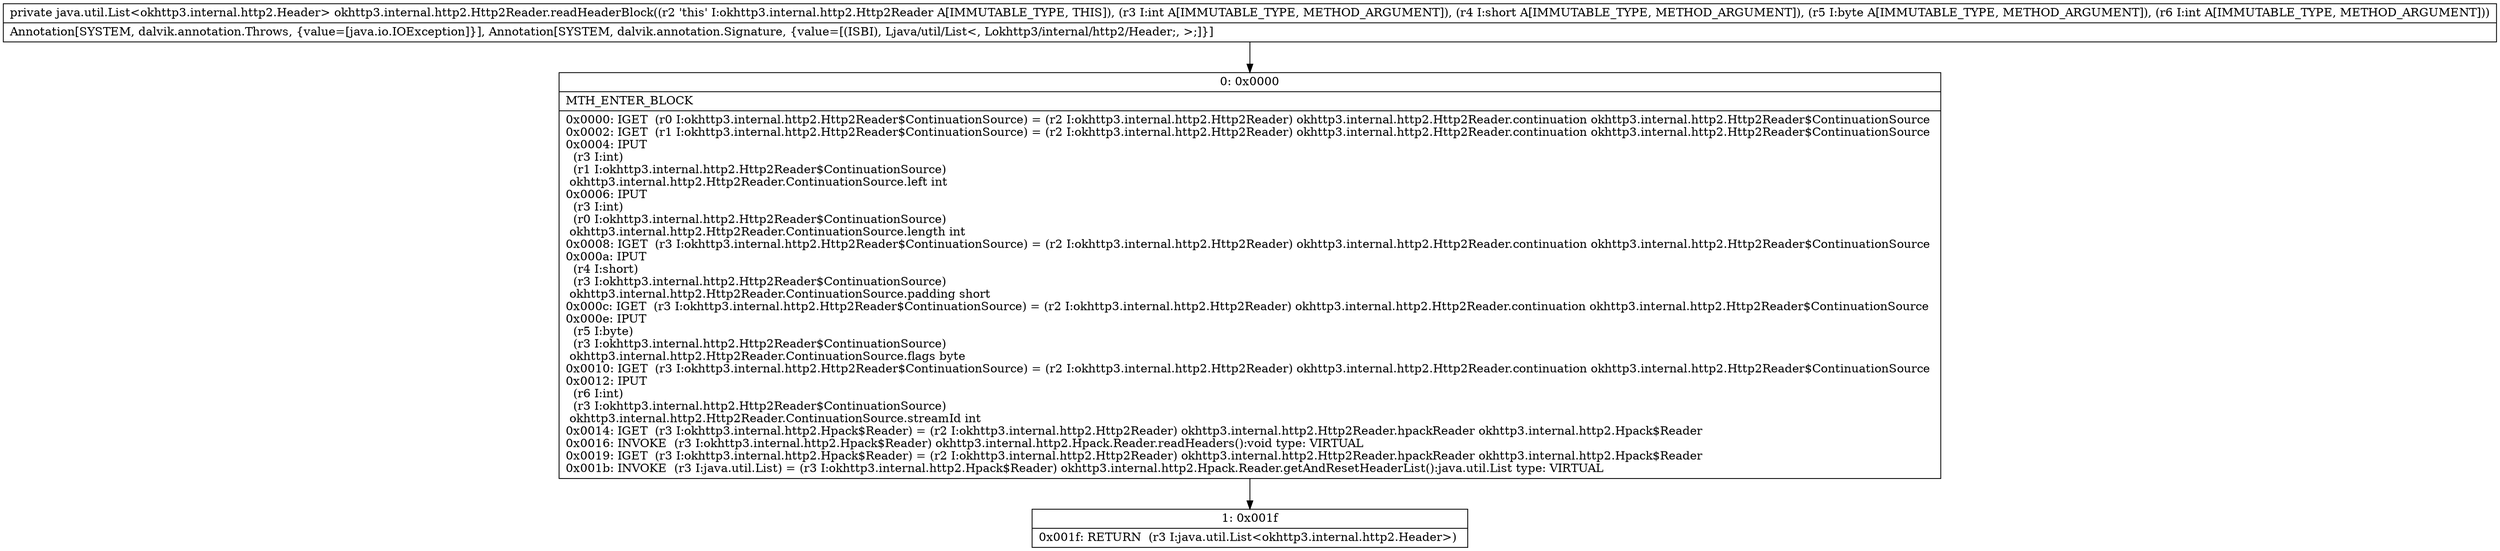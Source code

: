 digraph "CFG forokhttp3.internal.http2.Http2Reader.readHeaderBlock(ISBI)Ljava\/util\/List;" {
Node_0 [shape=record,label="{0\:\ 0x0000|MTH_ENTER_BLOCK\l|0x0000: IGET  (r0 I:okhttp3.internal.http2.Http2Reader$ContinuationSource) = (r2 I:okhttp3.internal.http2.Http2Reader) okhttp3.internal.http2.Http2Reader.continuation okhttp3.internal.http2.Http2Reader$ContinuationSource \l0x0002: IGET  (r1 I:okhttp3.internal.http2.Http2Reader$ContinuationSource) = (r2 I:okhttp3.internal.http2.Http2Reader) okhttp3.internal.http2.Http2Reader.continuation okhttp3.internal.http2.Http2Reader$ContinuationSource \l0x0004: IPUT  \l  (r3 I:int)\l  (r1 I:okhttp3.internal.http2.Http2Reader$ContinuationSource)\l okhttp3.internal.http2.Http2Reader.ContinuationSource.left int \l0x0006: IPUT  \l  (r3 I:int)\l  (r0 I:okhttp3.internal.http2.Http2Reader$ContinuationSource)\l okhttp3.internal.http2.Http2Reader.ContinuationSource.length int \l0x0008: IGET  (r3 I:okhttp3.internal.http2.Http2Reader$ContinuationSource) = (r2 I:okhttp3.internal.http2.Http2Reader) okhttp3.internal.http2.Http2Reader.continuation okhttp3.internal.http2.Http2Reader$ContinuationSource \l0x000a: IPUT  \l  (r4 I:short)\l  (r3 I:okhttp3.internal.http2.Http2Reader$ContinuationSource)\l okhttp3.internal.http2.Http2Reader.ContinuationSource.padding short \l0x000c: IGET  (r3 I:okhttp3.internal.http2.Http2Reader$ContinuationSource) = (r2 I:okhttp3.internal.http2.Http2Reader) okhttp3.internal.http2.Http2Reader.continuation okhttp3.internal.http2.Http2Reader$ContinuationSource \l0x000e: IPUT  \l  (r5 I:byte)\l  (r3 I:okhttp3.internal.http2.Http2Reader$ContinuationSource)\l okhttp3.internal.http2.Http2Reader.ContinuationSource.flags byte \l0x0010: IGET  (r3 I:okhttp3.internal.http2.Http2Reader$ContinuationSource) = (r2 I:okhttp3.internal.http2.Http2Reader) okhttp3.internal.http2.Http2Reader.continuation okhttp3.internal.http2.Http2Reader$ContinuationSource \l0x0012: IPUT  \l  (r6 I:int)\l  (r3 I:okhttp3.internal.http2.Http2Reader$ContinuationSource)\l okhttp3.internal.http2.Http2Reader.ContinuationSource.streamId int \l0x0014: IGET  (r3 I:okhttp3.internal.http2.Hpack$Reader) = (r2 I:okhttp3.internal.http2.Http2Reader) okhttp3.internal.http2.Http2Reader.hpackReader okhttp3.internal.http2.Hpack$Reader \l0x0016: INVOKE  (r3 I:okhttp3.internal.http2.Hpack$Reader) okhttp3.internal.http2.Hpack.Reader.readHeaders():void type: VIRTUAL \l0x0019: IGET  (r3 I:okhttp3.internal.http2.Hpack$Reader) = (r2 I:okhttp3.internal.http2.Http2Reader) okhttp3.internal.http2.Http2Reader.hpackReader okhttp3.internal.http2.Hpack$Reader \l0x001b: INVOKE  (r3 I:java.util.List) = (r3 I:okhttp3.internal.http2.Hpack$Reader) okhttp3.internal.http2.Hpack.Reader.getAndResetHeaderList():java.util.List type: VIRTUAL \l}"];
Node_1 [shape=record,label="{1\:\ 0x001f|0x001f: RETURN  (r3 I:java.util.List\<okhttp3.internal.http2.Header\>) \l}"];
MethodNode[shape=record,label="{private java.util.List\<okhttp3.internal.http2.Header\> okhttp3.internal.http2.Http2Reader.readHeaderBlock((r2 'this' I:okhttp3.internal.http2.Http2Reader A[IMMUTABLE_TYPE, THIS]), (r3 I:int A[IMMUTABLE_TYPE, METHOD_ARGUMENT]), (r4 I:short A[IMMUTABLE_TYPE, METHOD_ARGUMENT]), (r5 I:byte A[IMMUTABLE_TYPE, METHOD_ARGUMENT]), (r6 I:int A[IMMUTABLE_TYPE, METHOD_ARGUMENT]))  | Annotation[SYSTEM, dalvik.annotation.Throws, \{value=[java.io.IOException]\}], Annotation[SYSTEM, dalvik.annotation.Signature, \{value=[(ISBI), Ljava\/util\/List\<, Lokhttp3\/internal\/http2\/Header;, \>;]\}]\l}"];
MethodNode -> Node_0;
Node_0 -> Node_1;
}

